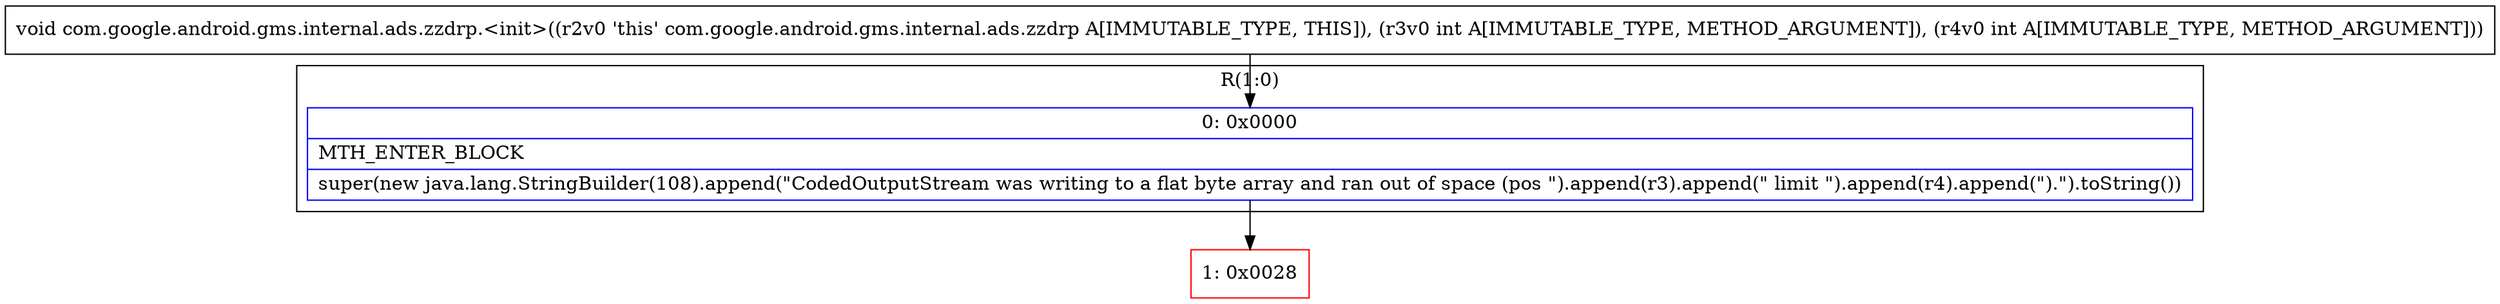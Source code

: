 digraph "CFG forcom.google.android.gms.internal.ads.zzdrp.\<init\>(II)V" {
subgraph cluster_Region_2078458595 {
label = "R(1:0)";
node [shape=record,color=blue];
Node_0 [shape=record,label="{0\:\ 0x0000|MTH_ENTER_BLOCK\l|super(new java.lang.StringBuilder(108).append(\"CodedOutputStream was writing to a flat byte array and ran out of space (pos \").append(r3).append(\" limit \").append(r4).append(\").\").toString())\l}"];
}
Node_1 [shape=record,color=red,label="{1\:\ 0x0028}"];
MethodNode[shape=record,label="{void com.google.android.gms.internal.ads.zzdrp.\<init\>((r2v0 'this' com.google.android.gms.internal.ads.zzdrp A[IMMUTABLE_TYPE, THIS]), (r3v0 int A[IMMUTABLE_TYPE, METHOD_ARGUMENT]), (r4v0 int A[IMMUTABLE_TYPE, METHOD_ARGUMENT])) }"];
MethodNode -> Node_0;
Node_0 -> Node_1;
}

